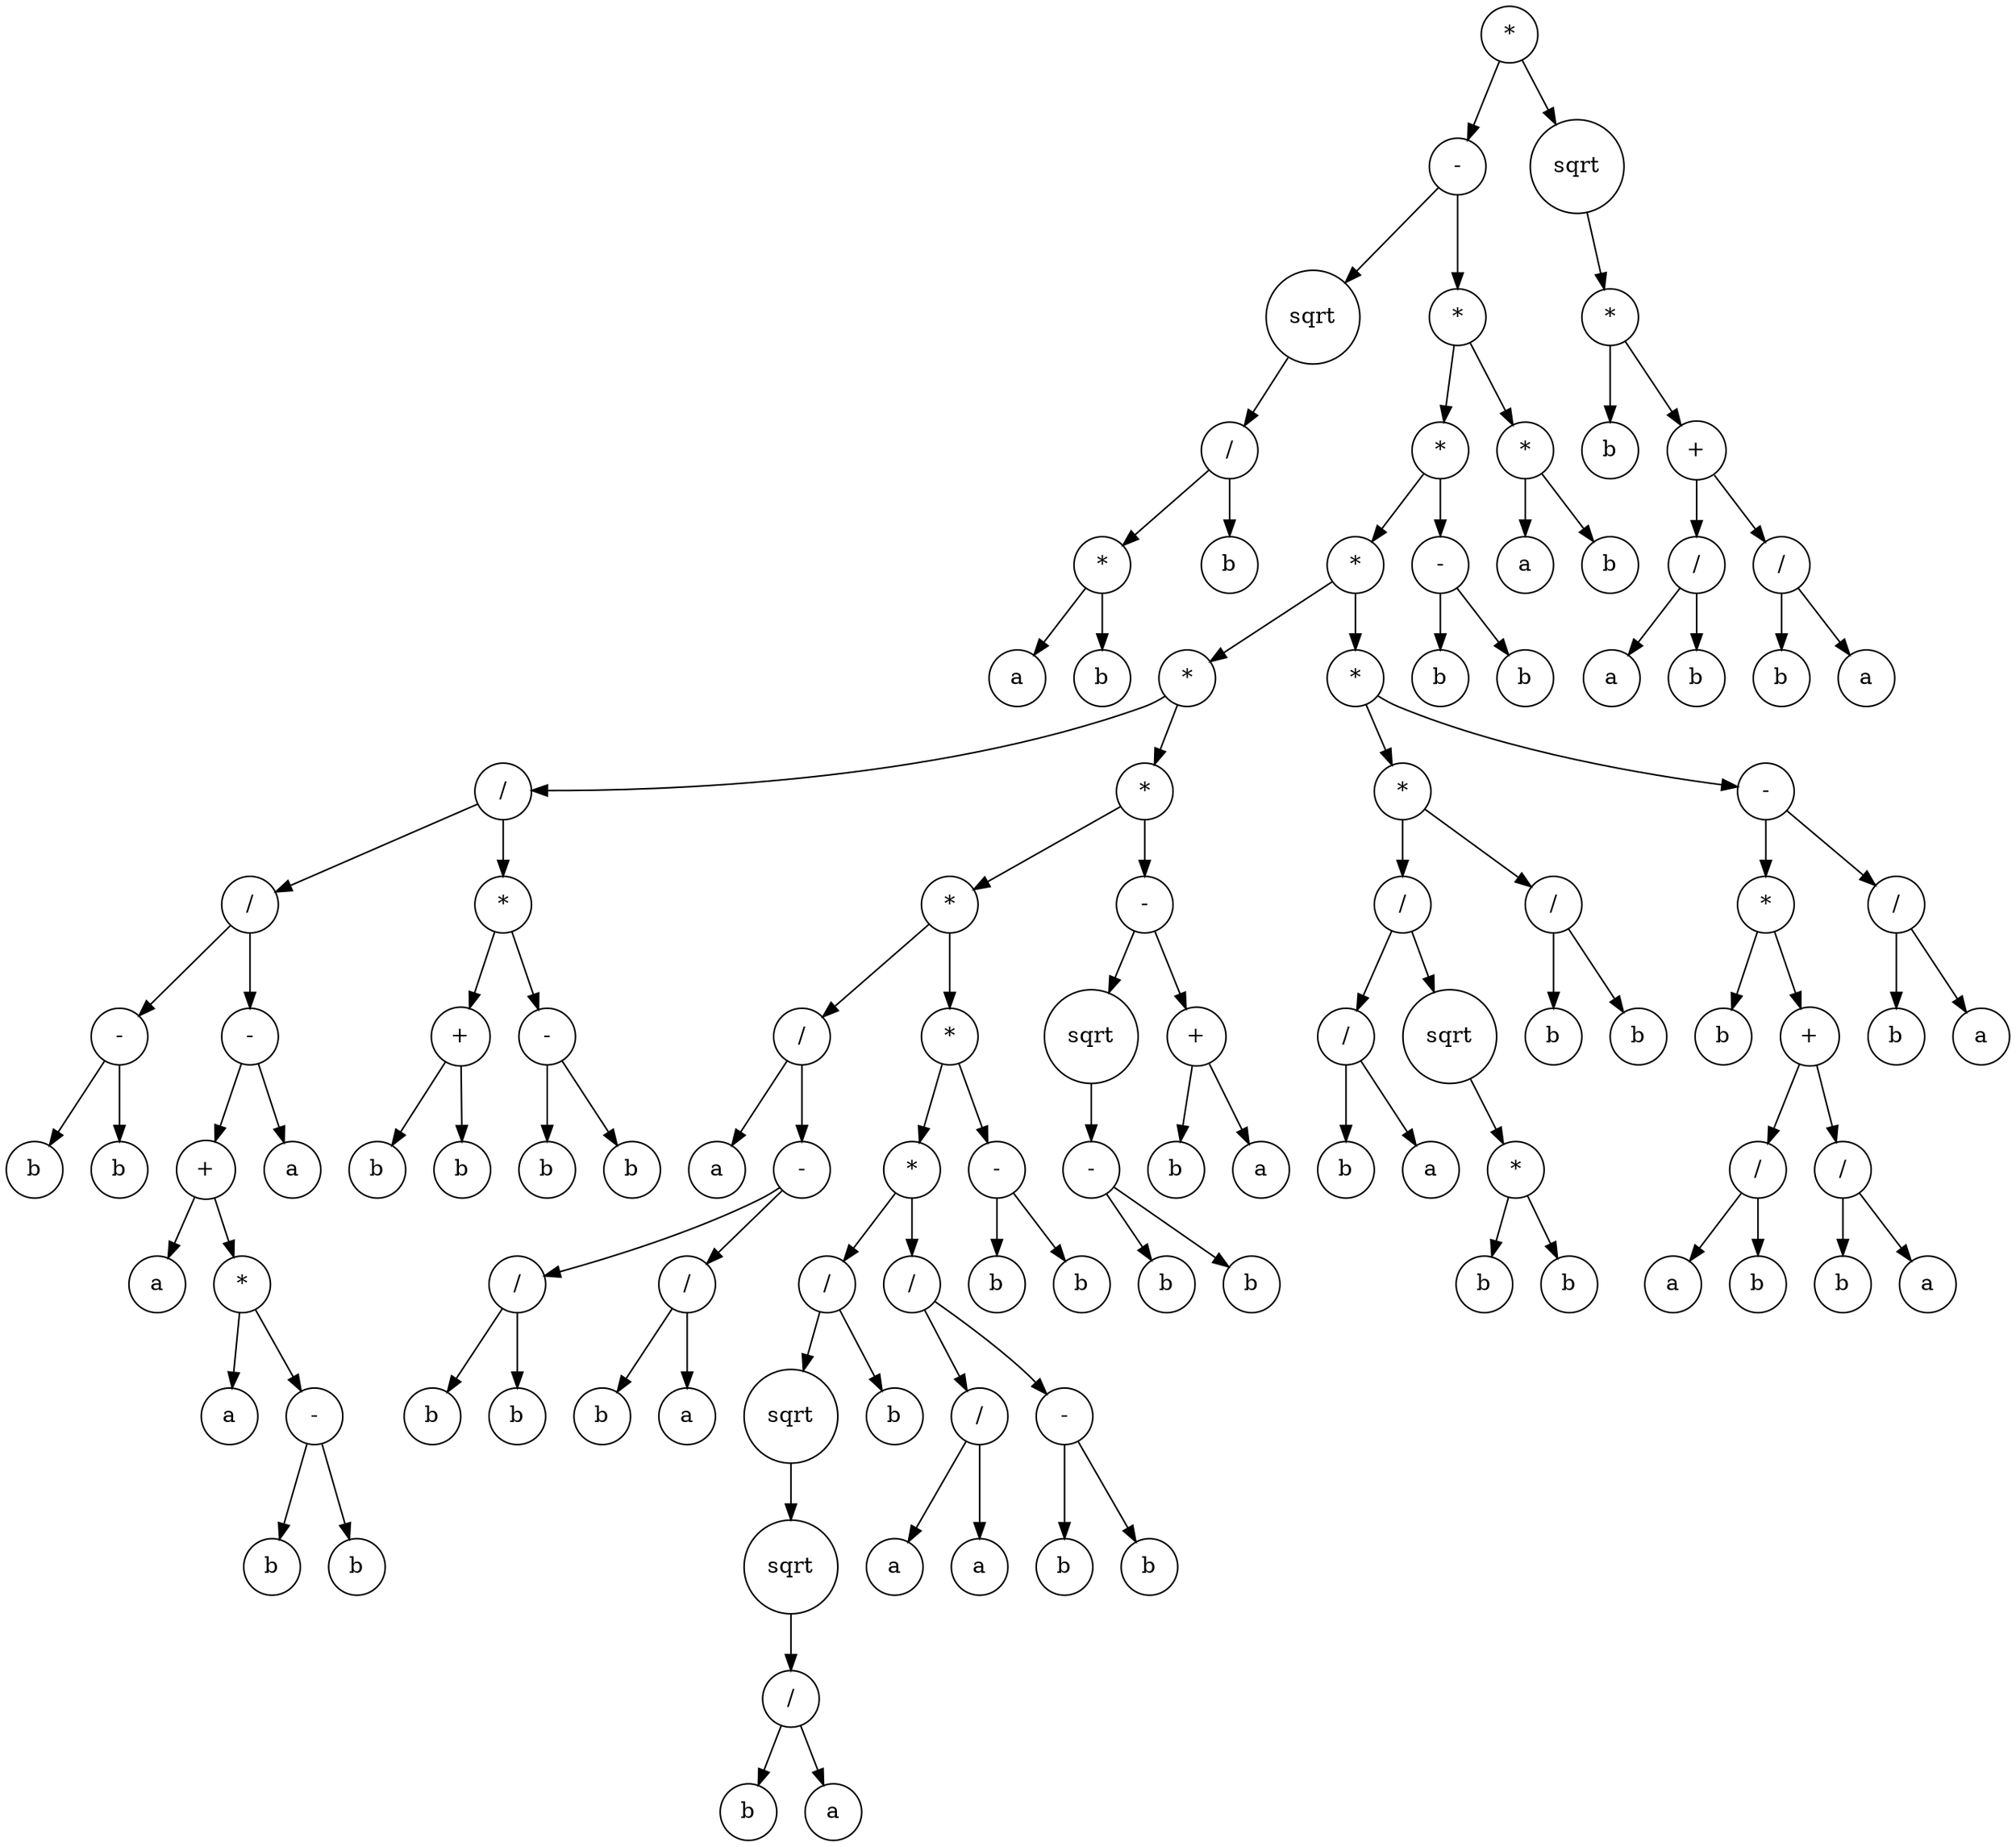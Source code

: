 digraph g {
graph [ordering=out];
node [shape=circle];
n[label = "*"];
n0[label = "-"];
n00[label = "sqrt"];
n000[label = "/"];
n0000[label = "*"];
n00000[label = "a"];
n0000 -> n00000;
n00001[label = "b"];
n0000 -> n00001;
n000 -> n0000;
n0001[label = "b"];
n000 -> n0001;
n00 -> n000;
n0 -> n00;
n01[label = "*"];
n010[label = "*"];
n0100[label = "*"];
n01000[label = "*"];
n010000[label = "/"];
n0100000[label = "/"];
n01000000[label = "-"];
n010000000[label = "b"];
n01000000 -> n010000000;
n010000001[label = "b"];
n01000000 -> n010000001;
n0100000 -> n01000000;
n01000001[label = "-"];
n010000010[label = "+"];
n0100000100[label = "a"];
n010000010 -> n0100000100;
n0100000101[label = "*"];
n01000001010[label = "a"];
n0100000101 -> n01000001010;
n01000001011[label = "-"];
n010000010110[label = "b"];
n01000001011 -> n010000010110;
n010000010111[label = "b"];
n01000001011 -> n010000010111;
n0100000101 -> n01000001011;
n010000010 -> n0100000101;
n01000001 -> n010000010;
n010000011[label = "a"];
n01000001 -> n010000011;
n0100000 -> n01000001;
n010000 -> n0100000;
n0100001[label = "*"];
n01000010[label = "+"];
n010000100[label = "b"];
n01000010 -> n010000100;
n010000101[label = "b"];
n01000010 -> n010000101;
n0100001 -> n01000010;
n01000011[label = "-"];
n010000110[label = "b"];
n01000011 -> n010000110;
n010000111[label = "b"];
n01000011 -> n010000111;
n0100001 -> n01000011;
n010000 -> n0100001;
n01000 -> n010000;
n010001[label = "*"];
n0100010[label = "*"];
n01000100[label = "/"];
n010001000[label = "a"];
n01000100 -> n010001000;
n010001001[label = "-"];
n0100010010[label = "/"];
n01000100100[label = "b"];
n0100010010 -> n01000100100;
n01000100101[label = "b"];
n0100010010 -> n01000100101;
n010001001 -> n0100010010;
n0100010011[label = "/"];
n01000100110[label = "b"];
n0100010011 -> n01000100110;
n01000100111[label = "a"];
n0100010011 -> n01000100111;
n010001001 -> n0100010011;
n01000100 -> n010001001;
n0100010 -> n01000100;
n01000101[label = "*"];
n010001010[label = "*"];
n0100010100[label = "/"];
n01000101000[label = "sqrt"];
n010001010000[label = "sqrt"];
n0100010100000[label = "/"];
n01000101000000[label = "b"];
n0100010100000 -> n01000101000000;
n01000101000001[label = "a"];
n0100010100000 -> n01000101000001;
n010001010000 -> n0100010100000;
n01000101000 -> n010001010000;
n0100010100 -> n01000101000;
n01000101001[label = "b"];
n0100010100 -> n01000101001;
n010001010 -> n0100010100;
n0100010101[label = "/"];
n01000101010[label = "/"];
n010001010100[label = "a"];
n01000101010 -> n010001010100;
n010001010101[label = "a"];
n01000101010 -> n010001010101;
n0100010101 -> n01000101010;
n01000101011[label = "-"];
n010001010110[label = "b"];
n01000101011 -> n010001010110;
n010001010111[label = "b"];
n01000101011 -> n010001010111;
n0100010101 -> n01000101011;
n010001010 -> n0100010101;
n01000101 -> n010001010;
n010001011[label = "-"];
n0100010110[label = "b"];
n010001011 -> n0100010110;
n0100010111[label = "b"];
n010001011 -> n0100010111;
n01000101 -> n010001011;
n0100010 -> n01000101;
n010001 -> n0100010;
n0100011[label = "-"];
n01000110[label = "sqrt"];
n010001100[label = "-"];
n0100011000[label = "b"];
n010001100 -> n0100011000;
n0100011001[label = "b"];
n010001100 -> n0100011001;
n01000110 -> n010001100;
n0100011 -> n01000110;
n01000111[label = "+"];
n010001110[label = "b"];
n01000111 -> n010001110;
n010001111[label = "a"];
n01000111 -> n010001111;
n0100011 -> n01000111;
n010001 -> n0100011;
n01000 -> n010001;
n0100 -> n01000;
n01001[label = "*"];
n010010[label = "*"];
n0100100[label = "/"];
n01001000[label = "/"];
n010010000[label = "b"];
n01001000 -> n010010000;
n010010001[label = "a"];
n01001000 -> n010010001;
n0100100 -> n01001000;
n01001001[label = "sqrt"];
n010010010[label = "*"];
n0100100100[label = "b"];
n010010010 -> n0100100100;
n0100100101[label = "b"];
n010010010 -> n0100100101;
n01001001 -> n010010010;
n0100100 -> n01001001;
n010010 -> n0100100;
n0100101[label = "/"];
n01001010[label = "b"];
n0100101 -> n01001010;
n01001011[label = "b"];
n0100101 -> n01001011;
n010010 -> n0100101;
n01001 -> n010010;
n010011[label = "-"];
n0100110[label = "*"];
n01001100[label = "b"];
n0100110 -> n01001100;
n01001101[label = "+"];
n010011010[label = "/"];
n0100110100[label = "a"];
n010011010 -> n0100110100;
n0100110101[label = "b"];
n010011010 -> n0100110101;
n01001101 -> n010011010;
n010011011[label = "/"];
n0100110110[label = "b"];
n010011011 -> n0100110110;
n0100110111[label = "a"];
n010011011 -> n0100110111;
n01001101 -> n010011011;
n0100110 -> n01001101;
n010011 -> n0100110;
n0100111[label = "/"];
n01001110[label = "b"];
n0100111 -> n01001110;
n01001111[label = "a"];
n0100111 -> n01001111;
n010011 -> n0100111;
n01001 -> n010011;
n0100 -> n01001;
n010 -> n0100;
n0101[label = "-"];
n01010[label = "b"];
n0101 -> n01010;
n01011[label = "b"];
n0101 -> n01011;
n010 -> n0101;
n01 -> n010;
n011[label = "*"];
n0110[label = "a"];
n011 -> n0110;
n0111[label = "b"];
n011 -> n0111;
n01 -> n011;
n0 -> n01;
n -> n0;
n1[label = "sqrt"];
n10[label = "*"];
n100[label = "b"];
n10 -> n100;
n101[label = "+"];
n1010[label = "/"];
n10100[label = "a"];
n1010 -> n10100;
n10101[label = "b"];
n1010 -> n10101;
n101 -> n1010;
n1011[label = "/"];
n10110[label = "b"];
n1011 -> n10110;
n10111[label = "a"];
n1011 -> n10111;
n101 -> n1011;
n10 -> n101;
n1 -> n10;
n -> n1;
}
